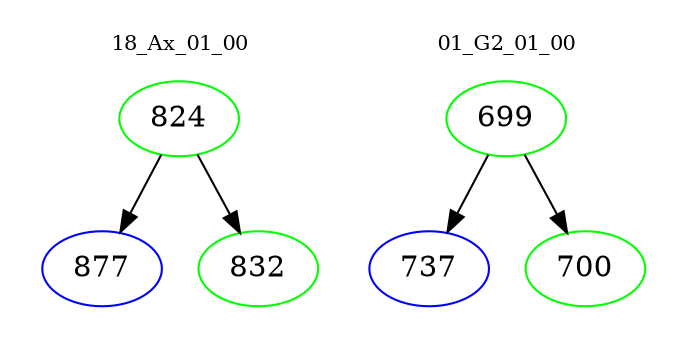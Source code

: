 digraph{
subgraph cluster_0 {
color = white
label = "18_Ax_01_00";
fontsize=10;
T0_824 [label="824", color="green"]
T0_824 -> T0_877 [color="black"]
T0_877 [label="877", color="blue"]
T0_824 -> T0_832 [color="black"]
T0_832 [label="832", color="green"]
}
subgraph cluster_1 {
color = white
label = "01_G2_01_00";
fontsize=10;
T1_699 [label="699", color="green"]
T1_699 -> T1_737 [color="black"]
T1_737 [label="737", color="blue"]
T1_699 -> T1_700 [color="black"]
T1_700 [label="700", color="green"]
}
}
